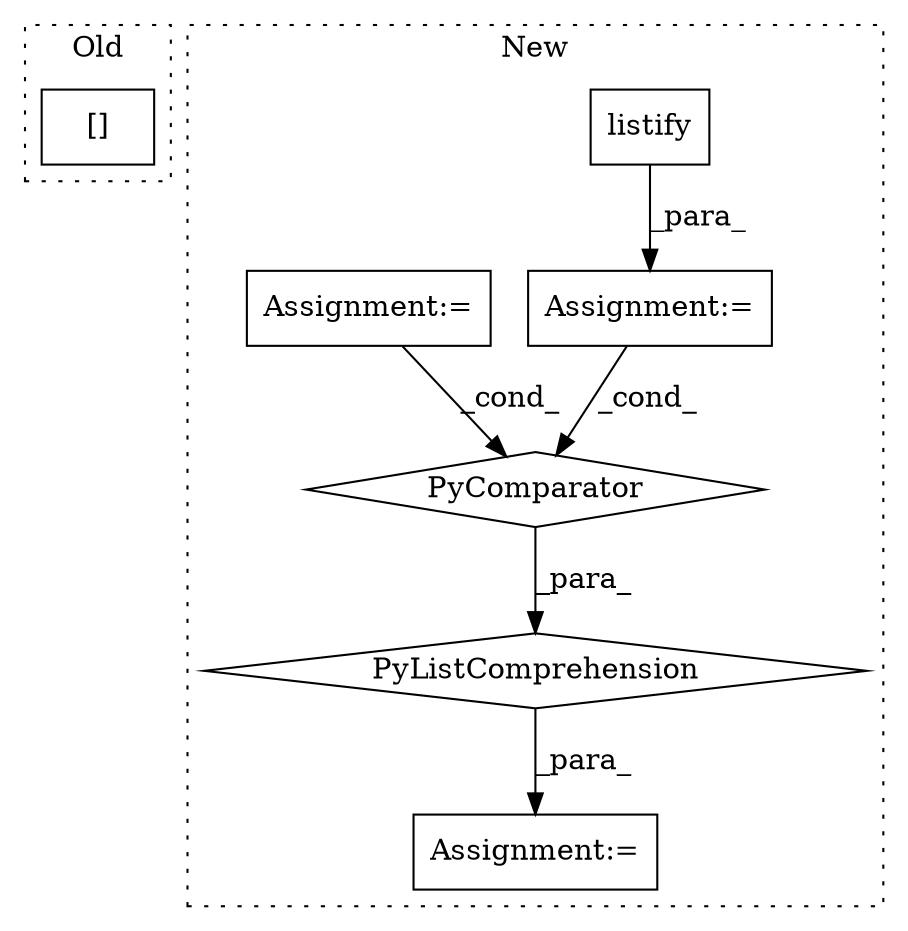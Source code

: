 digraph G {
subgraph cluster0 {
1 [label="[]" a="2" s="5612,5629" l="16,1" shape="box"];
label = "Old";
style="dotted";
}
subgraph cluster1 {
2 [label="listify" a="32" s="5771,5783" l="8,1" shape="box"];
3 [label="Assignment:=" a="7" s="5992" l="14" shape="box"];
4 [label="Assignment:=" a="7" s="5770" l="1" shape="box"];
5 [label="Assignment:=" a="7" s="5825" l="5" shape="box"];
6 [label="PyListComprehension" a="109" s="5857" l="130" shape="diamond"];
7 [label="PyComparator" a="113" s="5958" l="21" shape="diamond"];
label = "New";
style="dotted";
}
2 -> 4 [label="_para_"];
4 -> 7 [label="_cond_"];
5 -> 7 [label="_cond_"];
6 -> 3 [label="_para_"];
7 -> 6 [label="_para_"];
}